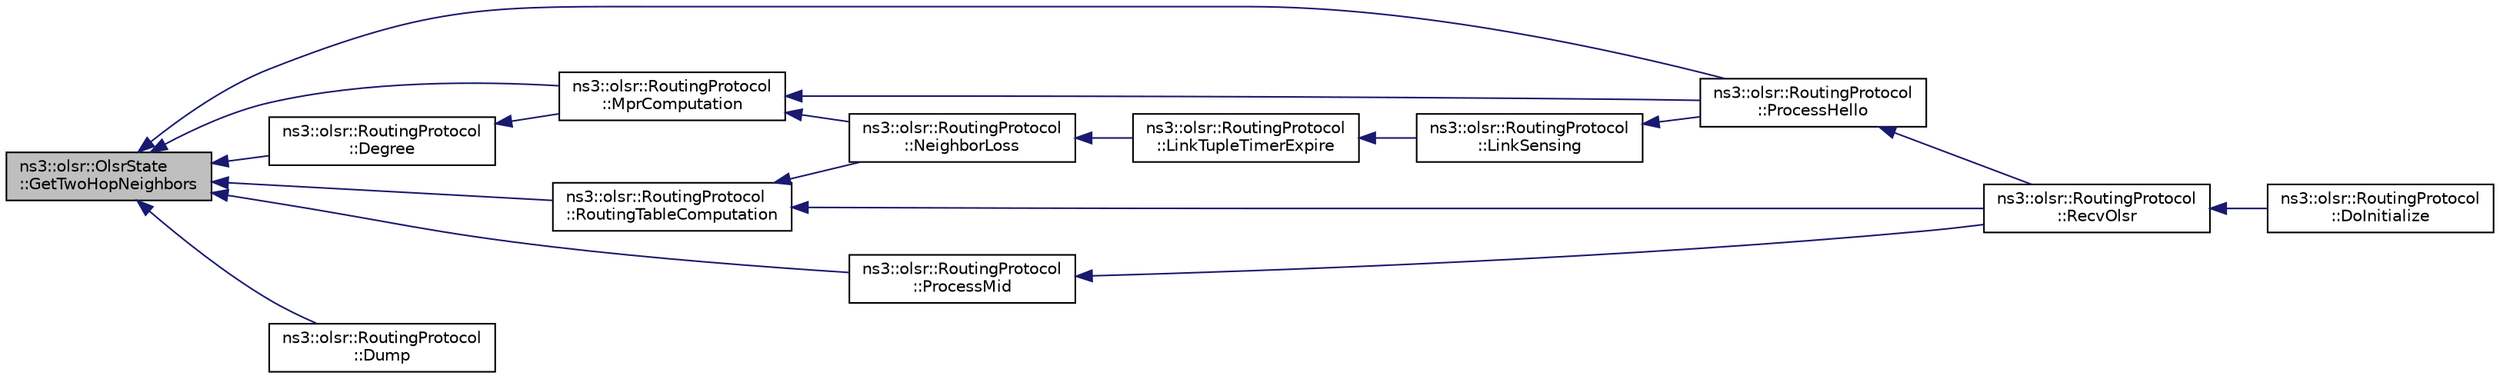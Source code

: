 digraph "ns3::olsr::OlsrState::GetTwoHopNeighbors"
{
  edge [fontname="Helvetica",fontsize="10",labelfontname="Helvetica",labelfontsize="10"];
  node [fontname="Helvetica",fontsize="10",shape=record];
  rankdir="LR";
  Node1 [label="ns3::olsr::OlsrState\l::GetTwoHopNeighbors",height=0.2,width=0.4,color="black", fillcolor="grey75", style="filled", fontcolor="black"];
  Node1 -> Node2 [dir="back",color="midnightblue",fontsize="10",style="solid"];
  Node2 [label="ns3::olsr::RoutingProtocol\l::Degree",height=0.2,width=0.4,color="black", fillcolor="white", style="filled",URL="$d6/dbb/classns3_1_1olsr_1_1RoutingProtocol.html#af4806875b065d6fe5704ce65824dc1a7",tooltip="This auxiliary function (defined in {3626}) is used for calculating the MPR Set. "];
  Node2 -> Node3 [dir="back",color="midnightblue",fontsize="10",style="solid"];
  Node3 [label="ns3::olsr::RoutingProtocol\l::MprComputation",height=0.2,width=0.4,color="black", fillcolor="white", style="filled",URL="$d6/dbb/classns3_1_1olsr_1_1RoutingProtocol.html#a947ab35f39d191ed51d3fbb7c1cc282c",tooltip="Computates MPR set of a node following {3626} hints. "];
  Node3 -> Node4 [dir="back",color="midnightblue",fontsize="10",style="solid"];
  Node4 [label="ns3::olsr::RoutingProtocol\l::ProcessHello",height=0.2,width=0.4,color="black", fillcolor="white", style="filled",URL="$d6/dbb/classns3_1_1olsr_1_1RoutingProtocol.html#a9518c29e8994234ead40d408498237ce",tooltip="Processes a HELLO message following {3626} specification. "];
  Node4 -> Node5 [dir="back",color="midnightblue",fontsize="10",style="solid"];
  Node5 [label="ns3::olsr::RoutingProtocol\l::RecvOlsr",height=0.2,width=0.4,color="black", fillcolor="white", style="filled",URL="$d6/dbb/classns3_1_1olsr_1_1RoutingProtocol.html#afa449e39488b5c03609960e66553490e"];
  Node5 -> Node6 [dir="back",color="midnightblue",fontsize="10",style="solid"];
  Node6 [label="ns3::olsr::RoutingProtocol\l::DoInitialize",height=0.2,width=0.4,color="black", fillcolor="white", style="filled",URL="$d6/dbb/classns3_1_1olsr_1_1RoutingProtocol.html#afe5419799e8d38ee32d82615de55ef22"];
  Node3 -> Node7 [dir="back",color="midnightblue",fontsize="10",style="solid"];
  Node7 [label="ns3::olsr::RoutingProtocol\l::NeighborLoss",height=0.2,width=0.4,color="black", fillcolor="white", style="filled",URL="$d6/dbb/classns3_1_1olsr_1_1RoutingProtocol.html#afe342f9ee1d563e0691e12143f47233d",tooltip="Performs all actions needed when a neighbor loss occurs. "];
  Node7 -> Node8 [dir="back",color="midnightblue",fontsize="10",style="solid"];
  Node8 [label="ns3::olsr::RoutingProtocol\l::LinkTupleTimerExpire",height=0.2,width=0.4,color="black", fillcolor="white", style="filled",URL="$d6/dbb/classns3_1_1olsr_1_1RoutingProtocol.html#a468cf0d2f46d44f105dff8dffdabcb67",tooltip="Removes tuple_ if expired. Else if symmetric time has expired then it is assumed a neighbor loss and ..."];
  Node8 -> Node9 [dir="back",color="midnightblue",fontsize="10",style="solid"];
  Node9 [label="ns3::olsr::RoutingProtocol\l::LinkSensing",height=0.2,width=0.4,color="black", fillcolor="white", style="filled",URL="$d6/dbb/classns3_1_1olsr_1_1RoutingProtocol.html#a2a23a0fd6fa714fef6613afd3f5bc1d2",tooltip="Updates Link Set according to a new received HELLO message (following {3626} specification). Neighbor Set is also updated if needed. "];
  Node9 -> Node4 [dir="back",color="midnightblue",fontsize="10",style="solid"];
  Node1 -> Node3 [dir="back",color="midnightblue",fontsize="10",style="solid"];
  Node1 -> Node10 [dir="back",color="midnightblue",fontsize="10",style="solid"];
  Node10 [label="ns3::olsr::RoutingProtocol\l::RoutingTableComputation",height=0.2,width=0.4,color="black", fillcolor="white", style="filled",URL="$d6/dbb/classns3_1_1olsr_1_1RoutingProtocol.html#a69fcd3b690fbf6e2b46735145cecfe3e",tooltip="Creates the routing table of the node following {3626} hints. "];
  Node10 -> Node5 [dir="back",color="midnightblue",fontsize="10",style="solid"];
  Node10 -> Node7 [dir="back",color="midnightblue",fontsize="10",style="solid"];
  Node1 -> Node4 [dir="back",color="midnightblue",fontsize="10",style="solid"];
  Node1 -> Node11 [dir="back",color="midnightblue",fontsize="10",style="solid"];
  Node11 [label="ns3::olsr::RoutingProtocol\l::ProcessMid",height=0.2,width=0.4,color="black", fillcolor="white", style="filled",URL="$d6/dbb/classns3_1_1olsr_1_1RoutingProtocol.html#a88dd2a9e226e50034c548787d9d529f3",tooltip="Processes a MID message following {3626} specification. "];
  Node11 -> Node5 [dir="back",color="midnightblue",fontsize="10",style="solid"];
  Node1 -> Node12 [dir="back",color="midnightblue",fontsize="10",style="solid"];
  Node12 [label="ns3::olsr::RoutingProtocol\l::Dump",height=0.2,width=0.4,color="black", fillcolor="white", style="filled",URL="$d6/dbb/classns3_1_1olsr_1_1RoutingProtocol.html#ac4958795cfe7a164514c3e1a09e159ab"];
}
